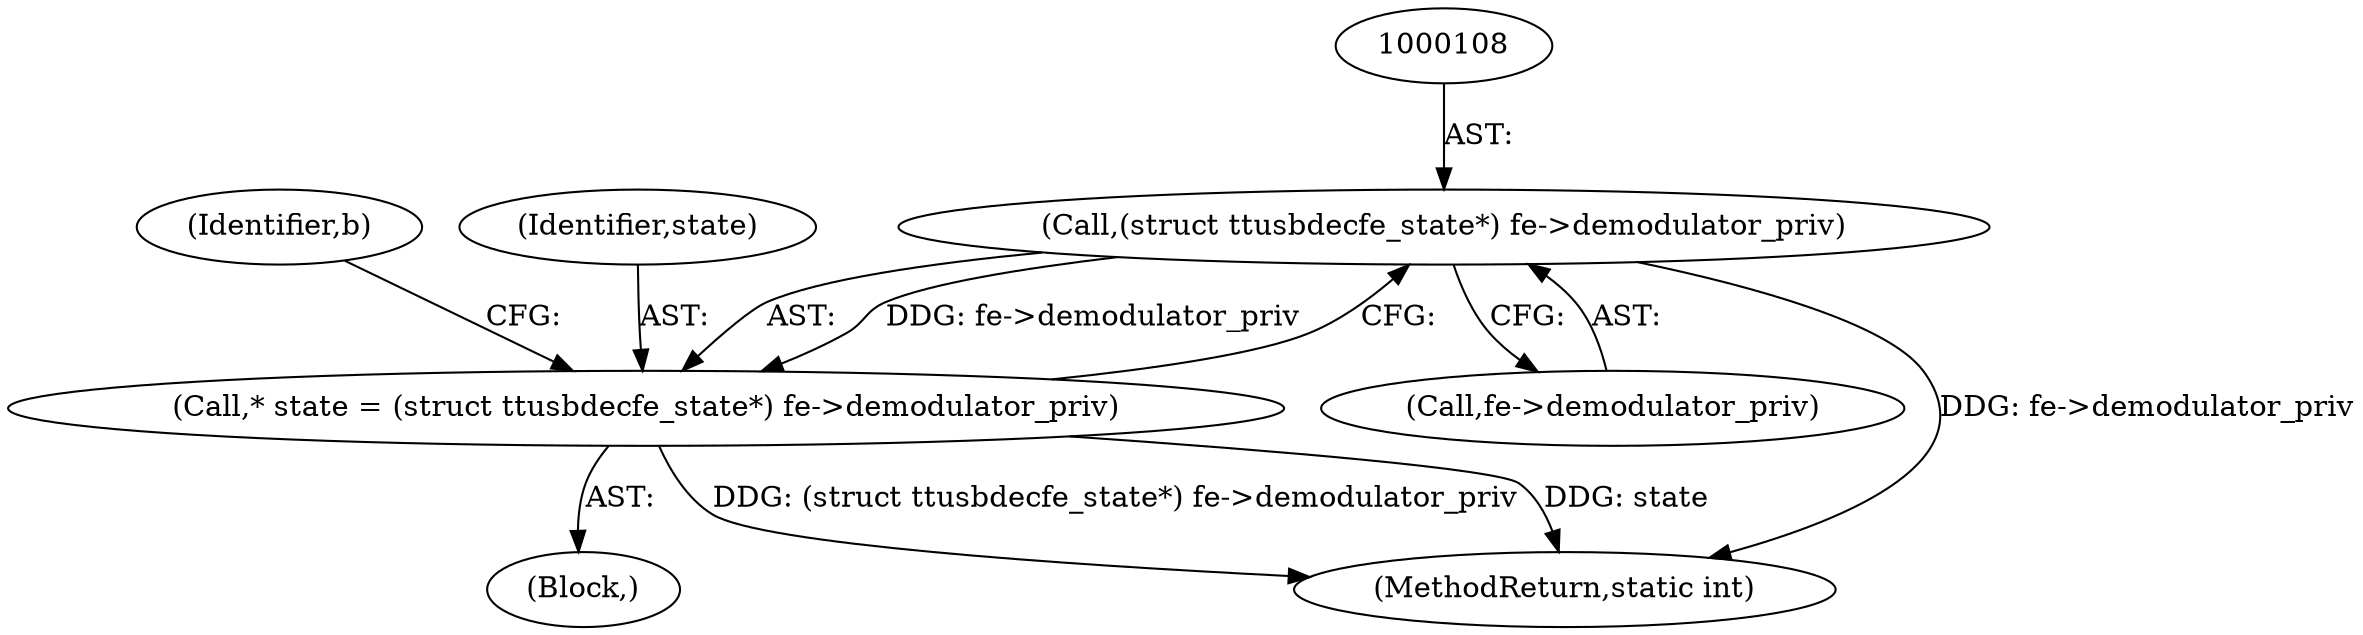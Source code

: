 digraph "0_linux_f2e323ec96077642d397bb1c355def536d489d16@pointer" {
"1000107" [label="(Call,(struct ttusbdecfe_state*) fe->demodulator_priv)"];
"1000105" [label="(Call,* state = (struct ttusbdecfe_state*) fe->demodulator_priv)"];
"1000109" [label="(Call,fe->demodulator_priv)"];
"1000107" [label="(Call,(struct ttusbdecfe_state*) fe->demodulator_priv)"];
"1000114" [label="(Identifier,b)"];
"1000105" [label="(Call,* state = (struct ttusbdecfe_state*) fe->demodulator_priv)"];
"1000103" [label="(Block,)"];
"1000106" [label="(Identifier,state)"];
"1000154" [label="(MethodReturn,static int)"];
"1000107" -> "1000105"  [label="AST: "];
"1000107" -> "1000109"  [label="CFG: "];
"1000108" -> "1000107"  [label="AST: "];
"1000109" -> "1000107"  [label="AST: "];
"1000105" -> "1000107"  [label="CFG: "];
"1000107" -> "1000154"  [label="DDG: fe->demodulator_priv"];
"1000107" -> "1000105"  [label="DDG: fe->demodulator_priv"];
"1000105" -> "1000103"  [label="AST: "];
"1000106" -> "1000105"  [label="AST: "];
"1000114" -> "1000105"  [label="CFG: "];
"1000105" -> "1000154"  [label="DDG: (struct ttusbdecfe_state*) fe->demodulator_priv"];
"1000105" -> "1000154"  [label="DDG: state"];
}
